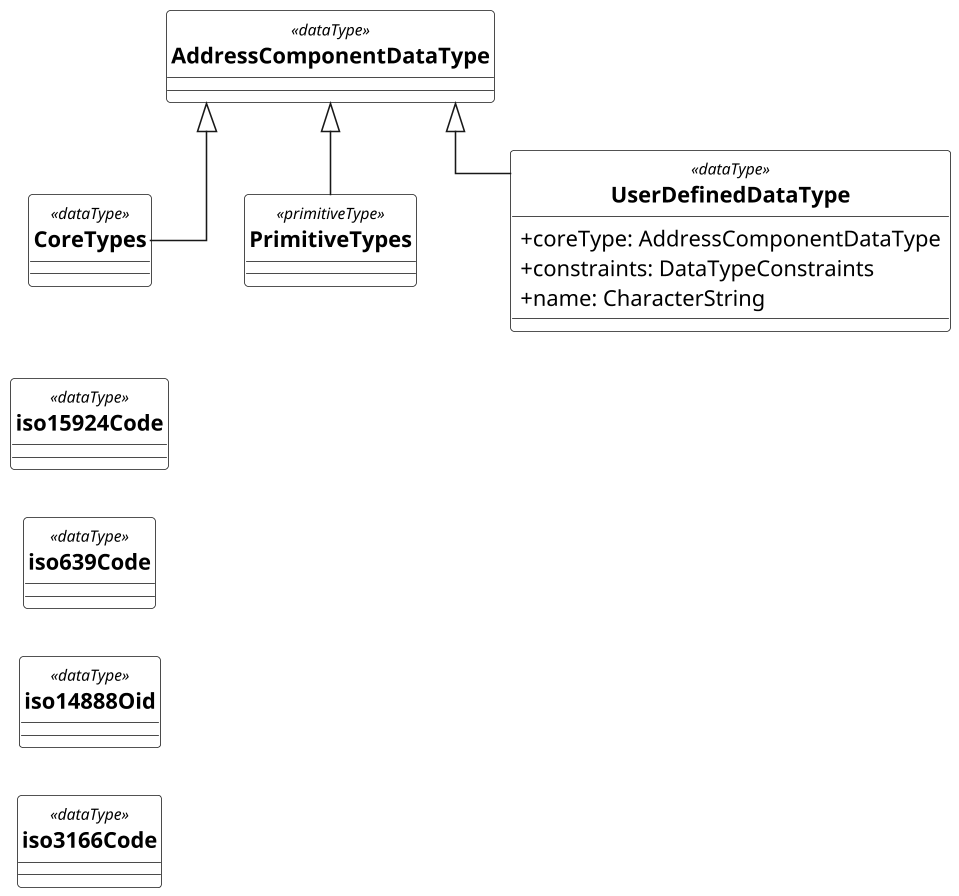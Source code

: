 @startuml DataTypes
/'
Diagram:        DataTypes
DateCreate:     03/05/2019
Description:

Hystory of changes:
> DD/MM/YYYY
    -
    -
'/

'******* CONFIGURATION ************************************************
skinparam classAttributeIconSize 0
skinparam Dpi 150
skinparam Monochrome true
skinparam LineType ortho
skinparam nodesep 60
skinparam ranksep 30
hide circle
/' skinparam CircledCharacterRadius 0 '/
/' skinparam CircledCharacterFontSize 0 '/
skinparam Default {
TextAlignment center
FontName Helvetica
}
skinparam Class {
AttributeIconSize 0
BackgroundColor White
FontStyle bold
StereotypeFontSize 10
}
skinparam Rectangle {
BackgroundColor White
FontStyle bold
FontSize 11
StereotypeFontSize 10
}
skinparam Object {
BackgroundColor White
FontStyle bold
FontSize 11
StereotypeFontSize 10
}

skinparam Entity {
StereotypeFontSize 10
}

'******* CLASS DEFINITION *********************************************
class AddressComponentDataType <<dataType>> {

}

class CoreTypes <<dataType>> {

}

class PrimitiveTypes <<primitiveType>> {

}

class iso15924Code <<dataType>> {

}

class iso639Code <<dataType>> {

}

class iso14888Oid <<dataType>> {

}

class iso3166Code <<dataType>> {

}

class UserDefinedDataType <<dataType>> {
    +coreType: AddressComponentDataType
    +constraints: DataTypeConstraints
    +name: CharacterString
}

'******* NOTES ********************************************************


'******* CLASS RELATIONS **********************************************

AddressComponentDataType <|-- CoreTypes
AddressComponentDataType <|-- PrimitiveTypes
AddressComponentDataType <|-- UserDefinedDataType

iso15924Code -[hidden]up-> CoreTypes
iso639Code -[hidden]up-> iso15924Code
iso14888Oid -[hidden]up-> iso639Code
iso3166Code -[hidden]up-> iso14888Oid

@enduml